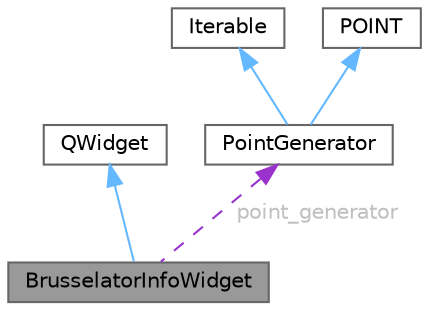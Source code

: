 digraph "BrusselatorInfoWidget"
{
 // LATEX_PDF_SIZE
  bgcolor="transparent";
  edge [fontname=Helvetica,fontsize=10,labelfontname=Helvetica,labelfontsize=10];
  node [fontname=Helvetica,fontsize=10,shape=box,height=0.2,width=0.4];
  Node1 [id="Node000001",label="BrusselatorInfoWidget",height=0.2,width=0.4,color="gray40", fillcolor="grey60", style="filled", fontcolor="black",tooltip="Виджет с параметрами брюселятора"];
  Node2 -> Node1 [id="edge1_Node000001_Node000002",dir="back",color="steelblue1",style="solid",tooltip=" "];
  Node2 [id="Node000002",label="QWidget",height=0.2,width=0.4,color="gray40", fillcolor="white", style="filled",tooltip=" "];
  Node3 -> Node1 [id="edge2_Node000001_Node000003",dir="back",color="darkorchid3",style="dashed",tooltip=" ",label=" point_generator",fontcolor="grey" ];
  Node3 [id="Node000003",label="PointGenerator",height=0.2,width=0.4,color="gray40", fillcolor="white", style="filled",URL="$classmodels_1_1PointGenerator_1_1PointGenerator.html",tooltip="Базовый класс генерирующий POINT."];
  Node4 -> Node3 [id="edge3_Node000003_Node000004",dir="back",color="steelblue1",style="solid",tooltip=" "];
  Node4 [id="Node000004",label="Iterable",height=0.2,width=0.4,color="gray40", fillcolor="white", style="filled",tooltip=" "];
  Node5 -> Node3 [id="edge4_Node000003_Node000005",dir="back",color="steelblue1",style="solid",tooltip=" "];
  Node5 [id="Node000005",label="POINT",height=0.2,width=0.4,color="gray40", fillcolor="white", style="filled",tooltip=" "];
}
